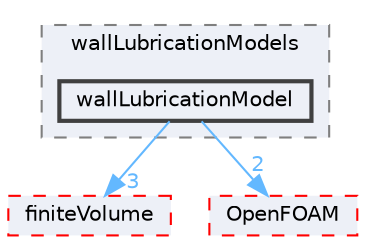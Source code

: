 digraph "src/phaseSystemModels/reactingEuler/multiphaseSystem/interfacialModels/wallLubricationModels/wallLubricationModel"
{
 // LATEX_PDF_SIZE
  bgcolor="transparent";
  edge [fontname=Helvetica,fontsize=10,labelfontname=Helvetica,labelfontsize=10];
  node [fontname=Helvetica,fontsize=10,shape=box,height=0.2,width=0.4];
  compound=true
  subgraph clusterdir_b469ee8664cef801a4e56b849174a0d6 {
    graph [ bgcolor="#edf0f7", pencolor="grey50", label="wallLubricationModels", fontname=Helvetica,fontsize=10 style="filled,dashed", URL="dir_b469ee8664cef801a4e56b849174a0d6.html",tooltip=""]
  dir_2eb0b6cbd7eacbf237843ff40b5273cd [label="wallLubricationModel", fillcolor="#edf0f7", color="grey25", style="filled,bold", URL="dir_2eb0b6cbd7eacbf237843ff40b5273cd.html",tooltip=""];
  }
  dir_9bd15774b555cf7259a6fa18f99fe99b [label="finiteVolume", fillcolor="#edf0f7", color="red", style="filled,dashed", URL="dir_9bd15774b555cf7259a6fa18f99fe99b.html",tooltip=""];
  dir_c5473ff19b20e6ec4dfe5c310b3778a8 [label="OpenFOAM", fillcolor="#edf0f7", color="red", style="filled,dashed", URL="dir_c5473ff19b20e6ec4dfe5c310b3778a8.html",tooltip=""];
  dir_2eb0b6cbd7eacbf237843ff40b5273cd->dir_9bd15774b555cf7259a6fa18f99fe99b [headlabel="3", labeldistance=1.5 headhref="dir_004358_001387.html" href="dir_004358_001387.html" color="steelblue1" fontcolor="steelblue1"];
  dir_2eb0b6cbd7eacbf237843ff40b5273cd->dir_c5473ff19b20e6ec4dfe5c310b3778a8 [headlabel="2", labeldistance=1.5 headhref="dir_004358_002695.html" href="dir_004358_002695.html" color="steelblue1" fontcolor="steelblue1"];
}
